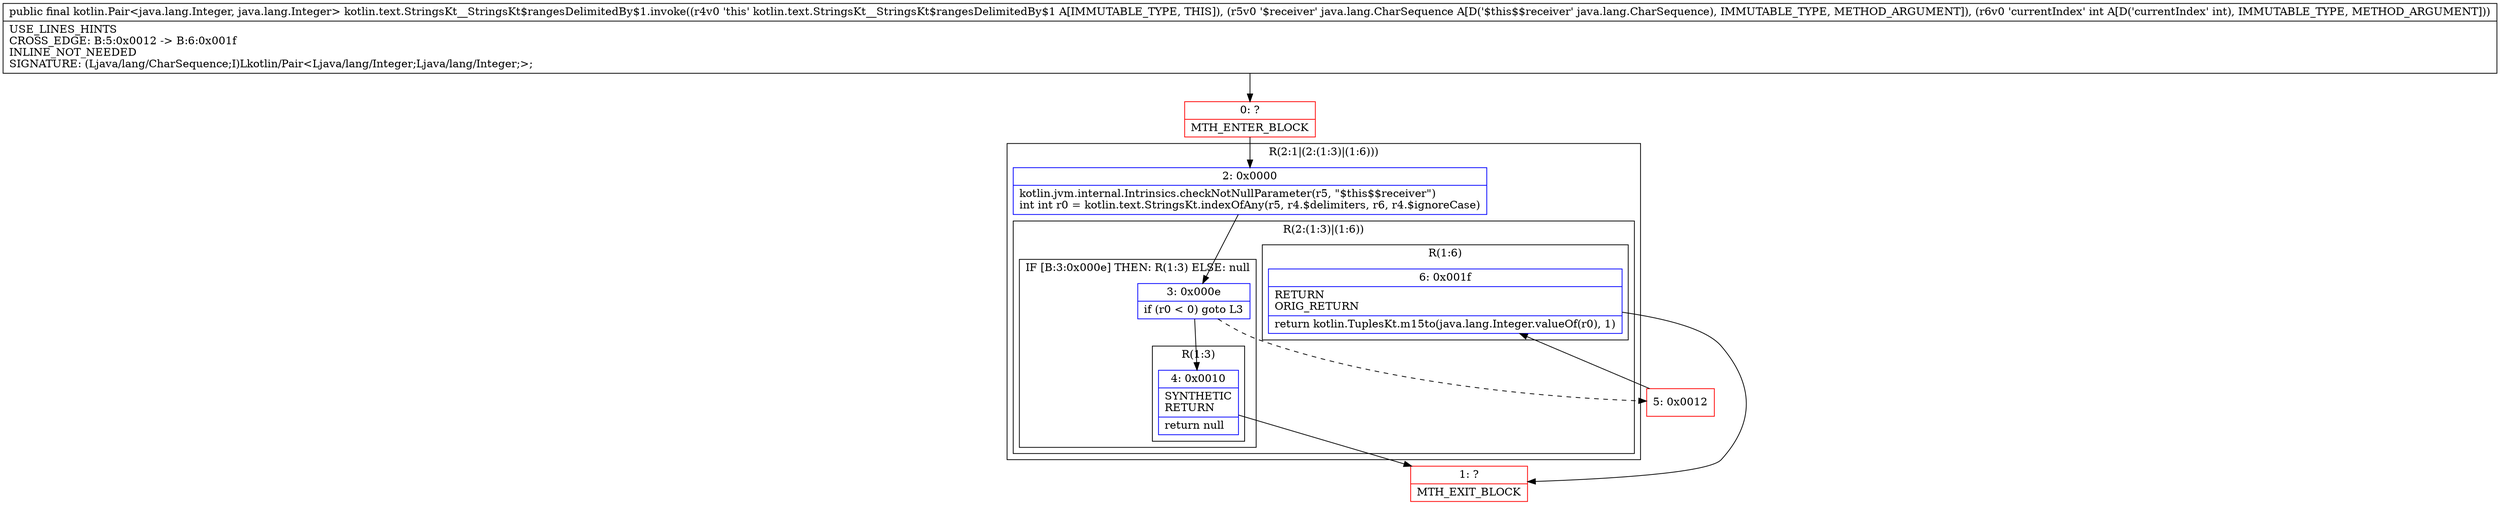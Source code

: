 digraph "CFG forkotlin.text.StringsKt__StringsKt$rangesDelimitedBy$1.invoke(Ljava\/lang\/CharSequence;I)Lkotlin\/Pair;" {
subgraph cluster_Region_319032106 {
label = "R(2:1|(2:(1:3)|(1:6)))";
node [shape=record,color=blue];
Node_2 [shape=record,label="{2\:\ 0x0000|kotlin.jvm.internal.Intrinsics.checkNotNullParameter(r5, \"$this$$receiver\")\lint int r0 = kotlin.text.StringsKt.indexOfAny(r5, r4.$delimiters, r6, r4.$ignoreCase)\l}"];
subgraph cluster_Region_1163322472 {
label = "R(2:(1:3)|(1:6))";
node [shape=record,color=blue];
subgraph cluster_IfRegion_113662499 {
label = "IF [B:3:0x000e] THEN: R(1:3) ELSE: null";
node [shape=record,color=blue];
Node_3 [shape=record,label="{3\:\ 0x000e|if (r0 \< 0) goto L3\l}"];
subgraph cluster_Region_734218456 {
label = "R(1:3)";
node [shape=record,color=blue];
Node_4 [shape=record,label="{4\:\ 0x0010|SYNTHETIC\lRETURN\l|return null\l}"];
}
}
subgraph cluster_Region_79897313 {
label = "R(1:6)";
node [shape=record,color=blue];
Node_6 [shape=record,label="{6\:\ 0x001f|RETURN\lORIG_RETURN\l|return kotlin.TuplesKt.m15to(java.lang.Integer.valueOf(r0), 1)\l}"];
}
}
}
Node_0 [shape=record,color=red,label="{0\:\ ?|MTH_ENTER_BLOCK\l}"];
Node_1 [shape=record,color=red,label="{1\:\ ?|MTH_EXIT_BLOCK\l}"];
Node_5 [shape=record,color=red,label="{5\:\ 0x0012}"];
MethodNode[shape=record,label="{public final kotlin.Pair\<java.lang.Integer, java.lang.Integer\> kotlin.text.StringsKt__StringsKt$rangesDelimitedBy$1.invoke((r4v0 'this' kotlin.text.StringsKt__StringsKt$rangesDelimitedBy$1 A[IMMUTABLE_TYPE, THIS]), (r5v0 '$receiver' java.lang.CharSequence A[D('$this$$receiver' java.lang.CharSequence), IMMUTABLE_TYPE, METHOD_ARGUMENT]), (r6v0 'currentIndex' int A[D('currentIndex' int), IMMUTABLE_TYPE, METHOD_ARGUMENT]))  | USE_LINES_HINTS\lCROSS_EDGE: B:5:0x0012 \-\> B:6:0x001f\lINLINE_NOT_NEEDED\lSIGNATURE: (Ljava\/lang\/CharSequence;I)Lkotlin\/Pair\<Ljava\/lang\/Integer;Ljava\/lang\/Integer;\>;\l}"];
MethodNode -> Node_0;Node_2 -> Node_3;
Node_3 -> Node_4;
Node_3 -> Node_5[style=dashed];
Node_4 -> Node_1;
Node_6 -> Node_1;
Node_0 -> Node_2;
Node_5 -> Node_6;
}

